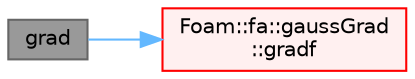 digraph "grad"
{
 // LATEX_PDF_SIZE
  bgcolor="transparent";
  edge [fontname=Helvetica,fontsize=10,labelfontname=Helvetica,labelfontsize=10];
  node [fontname=Helvetica,fontsize=10,shape=box,height=0.2,width=0.4];
  rankdir="LR";
  Node1 [id="Node000001",label="grad",height=0.2,width=0.4,color="gray40", fillcolor="grey60", style="filled", fontcolor="black",tooltip=" "];
  Node1 -> Node2 [id="edge1_Node000001_Node000002",color="steelblue1",style="solid",tooltip=" "];
  Node2 [id="Node000002",label="Foam::fa::gaussGrad\l::gradf",height=0.2,width=0.4,color="red", fillcolor="#FFF0F0", style="filled",URL="$classFoam_1_1fa_1_1gaussGrad.html#a99c3aa7e417adf12f2ca6e9995ed5106",tooltip=" "];
}
